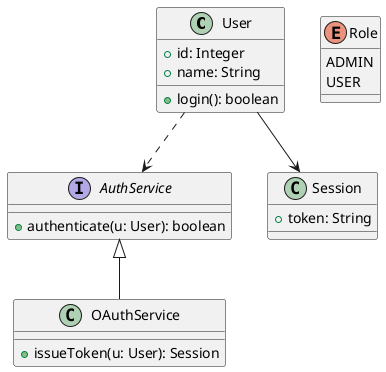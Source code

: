 @startuml
class User {
  +id: Integer
  +name: String
  +login(): boolean
}

interface AuthService {
  +authenticate(u: User): boolean
}

class Session {
  +token: String
}

class OAuthService {
  +issueToken(u: User): Session
}

enum Role {
  ADMIN
  USER
}

User --> Session
User ..> AuthService
AuthService <|-- OAuthService
@enduml

